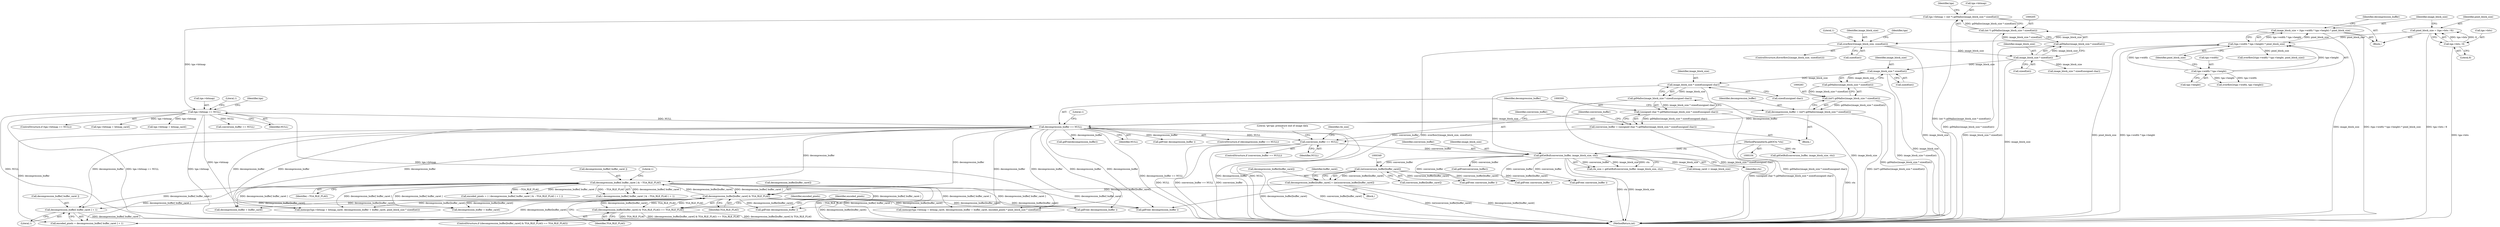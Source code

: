 digraph "0_libgd_fb0e0cce0b9f25389ab56604c3547351617e1415@array" {
"1000438" [label="(Call,decompression_buffer[ buffer_caret ] + 1)"];
"1000290" [label="(Call,decompression_buffer == NULL)"];
"1000280" [label="(Call,decompression_buffer = (int*) gdMalloc(image_block_size * sizeof(int)))"];
"1000282" [label="(Call,(int*) gdMalloc(image_block_size * sizeof(int)))"];
"1000284" [label="(Call,gdMalloc(image_block_size * sizeof(int)))"];
"1000285" [label="(Call,image_block_size * sizeof(int))"];
"1000207" [label="(Call,image_block_size * sizeof(int))"];
"1000177" [label="(Call,overflow2(image_block_size, sizeof(int)))"];
"1000117" [label="(Call,image_block_size = (tga->width * tga->height) * pixel_block_size)"];
"1000119" [label="(Call,(tga->width * tga->height) * pixel_block_size)"];
"1000120" [label="(Call,tga->width * tga->height)"];
"1000109" [label="(Call,pixel_block_size = (tga->bits / 8))"];
"1000111" [label="(Call,tga->bits / 8)"];
"1000212" [label="(Call,tga->bitmap == NULL)"];
"1000200" [label="(Call,tga->bitmap = (int *) gdMalloc(image_block_size * sizeof(int)))"];
"1000204" [label="(Call,(int *) gdMalloc(image_block_size * sizeof(int)))"];
"1000206" [label="(Call,gdMalloc(image_block_size * sizeof(int)))"];
"1000375" [label="(Call,decompression_buffer[ buffer_caret ] & ~TGA_RLE_FLAG)"];
"1000365" [label="(Call,decompression_buffer[buffer_caret] & TGA_RLE_FLAG)"];
"1000344" [label="(Call,decompression_buffer[buffer_caret] = (int)conversion_buffer[buffer_caret])"];
"1000348" [label="(Call,(int)conversion_buffer[buffer_caret])"];
"1000320" [label="(Call,gdGetBuf(conversion_buffer, image_block_size, ctx))"];
"1000307" [label="(Call,conversion_buffer == NULL)"];
"1000297" [label="(Call,conversion_buffer = (unsigned char *) gdMalloc(image_block_size * sizeof(unsigned char)))"];
"1000299" [label="(Call,(unsigned char *) gdMalloc(image_block_size * sizeof(unsigned char)))"];
"1000301" [label="(Call,gdMalloc(image_block_size * sizeof(unsigned char)))"];
"1000302" [label="(Call,image_block_size * sizeof(unsigned char))"];
"1000105" [label="(MethodParameterIn,gdIOCtx *ctx)"];
"1000364" [label="(Call,(decompression_buffer[buffer_caret] & TGA_RLE_FLAG) == TGA_RLE_FLAG)"];
"1000331" [label="(Call,gdFree(decompression_buffer))"];
"1000105" [label="(MethodParameterIn,gdIOCtx *ctx)"];
"1000363" [label="(ControlStructure,if ((decompression_buffer[buffer_caret] & TGA_RLE_FLAG) == TGA_RLE_FLAG))"];
"1000374" [label="(Call,( decompression_buffer[ buffer_caret ] & ~TGA_RLE_FLAG ) + 1)"];
"1000354" [label="(Identifier,buffer_caret)"];
"1000124" [label="(Call,tga->height)"];
"1000439" [label="(Call,decompression_buffer[ buffer_caret ])"];
"1000184" [label="(Literal,1)"];
"1000370" [label="(Identifier,TGA_RLE_FLAG)"];
"1000107" [label="(Block,)"];
"1000470" [label="(Call,tga->bitmap + bitmap_caret)"];
"1000359" [label="(Call,bitmap_caret < image_block_size)"];
"1000127" [label="(Identifier,pixel_block_size)"];
"1000222" [label="(Identifier,tga)"];
"1000297" [label="(Call,conversion_buffer = (unsigned char *) gdMalloc(image_block_size * sizeof(unsigned char)))"];
"1000206" [label="(Call,gdMalloc(image_block_size * sizeof(int)))"];
"1000437" [label="(Identifier,encoded_pixels)"];
"1000303" [label="(Identifier,image_block_size)"];
"1000373" [label="(Identifier,encoded_pixels)"];
"1000296" [label="(Literal,1)"];
"1000375" [label="(Call,decompression_buffer[ buffer_caret ] & ~TGA_RLE_FLAG)"];
"1000416" [label="(Call,tga->bitmap + bitmap_caret)"];
"1000214" [label="(Identifier,tga)"];
"1000151" [label="(Call,overflow2(tga->width, tga->height))"];
"1000130" [label="(Identifier,decompression_buffer)"];
"1000176" [label="(ControlStructure,if(overflow2(image_block_size, sizeof(int))))"];
"1000348" [label="(Call,(int)conversion_buffer[buffer_caret])"];
"1000309" [label="(Identifier,NULL)"];
"1000380" [label="(Literal,1)"];
"1000209" [label="(Call,sizeof(int))"];
"1000464" [label="(Call,gdFree( conversion_buffer ))"];
"1000306" [label="(ControlStructure,if (conversion_buffer == NULL))"];
"1000323" [label="(Identifier,ctx)"];
"1000312" [label="(Literal,\"gd-tga: premature end of image data\n\")"];
"1000236" [label="(Call,conversion_buffer == NULL)"];
"1000177" [label="(Call,overflow2(image_block_size, sizeof(int)))"];
"1000421" [label="(Call,decompression_buffer + buffer_caret)"];
"1000231" [label="(Call,image_block_size * sizeof(unsigned char))"];
"1000282" [label="(Call,(int*) gdMalloc(image_block_size * sizeof(int)))"];
"1000285" [label="(Call,image_block_size * sizeof(int))"];
"1000213" [label="(Call,tga->bitmap)"];
"1000438" [label="(Call,decompression_buffer[ buffer_caret ] + 1)"];
"1000344" [label="(Call,decompression_buffer[buffer_caret] = (int)conversion_buffer[buffer_caret])"];
"1000469" [label="(Call,memcpy(tga->bitmap + bitmap_caret, decompression_buffer + buffer_caret, encoded_pixels * pixel_block_size * sizeof(int)))"];
"1000204" [label="(Call,(int *) gdMalloc(image_block_size * sizeof(int)))"];
"1000372" [label="(Call,encoded_pixels = ( ( decompression_buffer[ buffer_caret ] & ~TGA_RLE_FLAG ) + 1 ))"];
"1000119" [label="(Call,(tga->width * tga->height) * pixel_block_size)"];
"1000308" [label="(Identifier,conversion_buffer)"];
"1000219" [label="(Literal,1)"];
"1000501" [label="(MethodReturn,int)"];
"1000329" [label="(Call,gdFree(conversion_buffer))"];
"1000436" [label="(Call,encoded_pixels = decompression_buffer[ buffer_caret ] + 1)"];
"1000307" [label="(Call,conversion_buffer == NULL)"];
"1000212" [label="(Call,tga->bitmap == NULL)"];
"1000304" [label="(Call,sizeof(unsigned char))"];
"1000475" [label="(Call,decompression_buffer + buffer_caret)"];
"1000369" [label="(Identifier,TGA_RLE_FLAG)"];
"1000302" [label="(Call,image_block_size * sizeof(unsigned char))"];
"1000121" [label="(Call,tga->width)"];
"1000350" [label="(Call,conversion_buffer[buffer_caret])"];
"1000120" [label="(Call,tga->width * tga->height)"];
"1000208" [label="(Identifier,image_block_size)"];
"1000224" [label="(Block,)"];
"1000112" [label="(Call,tga->bits)"];
"1000379" [label="(Identifier,~TGA_RLE_FLAG)"];
"1000345" [label="(Call,decompression_buffer[buffer_caret])"];
"1000298" [label="(Identifier,conversion_buffer)"];
"1000207" [label="(Call,image_block_size * sizeof(int))"];
"1000110" [label="(Identifier,pixel_block_size)"];
"1000319" [label="(Identifier,rle_size)"];
"1000494" [label="(Call,gdFree( decompression_buffer ))"];
"1000398" [label="(Call,gdFree( decompression_buffer ))"];
"1000462" [label="(Call,gdFree( decompression_buffer ))"];
"1000245" [label="(Call,gdGetBuf(conversion_buffer, image_block_size, ctx))"];
"1000415" [label="(Call,memcpy(tga->bitmap + bitmap_caret, decompression_buffer + buffer_caret, pixel_block_size * sizeof(int)))"];
"1000442" [label="(Literal,1)"];
"1000299" [label="(Call,(unsigned char *) gdMalloc(image_block_size * sizeof(unsigned char)))"];
"1000284" [label="(Call,gdMalloc(image_block_size * sizeof(int)))"];
"1000200" [label="(Call,tga->bitmap = (int *) gdMalloc(image_block_size * sizeof(int)))"];
"1000201" [label="(Call,tga->bitmap)"];
"1000179" [label="(Call,sizeof(int))"];
"1000301" [label="(Call,gdMalloc(image_block_size * sizeof(unsigned char)))"];
"1000178" [label="(Identifier,image_block_size)"];
"1000343" [label="(Block,)"];
"1000290" [label="(Call,decompression_buffer == NULL)"];
"1000163" [label="(Call,overflow2(tga->width * tga->height, pixel_block_size))"];
"1000320" [label="(Call,gdGetBuf(conversion_buffer, image_block_size, ctx))"];
"1000118" [label="(Identifier,image_block_size)"];
"1000281" [label="(Identifier,decompression_buffer)"];
"1000496" [label="(Call,gdFree( conversion_buffer ))"];
"1000318" [label="(Call,rle_size = gdGetBuf(conversion_buffer, image_block_size, ctx))"];
"1000286" [label="(Identifier,image_block_size)"];
"1000216" [label="(Identifier,NULL)"];
"1000364" [label="(Call,(decompression_buffer[buffer_caret] & TGA_RLE_FLAG) == TGA_RLE_FLAG)"];
"1000291" [label="(Identifier,decompression_buffer)"];
"1000287" [label="(Call,sizeof(int))"];
"1000280" [label="(Call,decompression_buffer = (int*) gdMalloc(image_block_size * sizeof(int)))"];
"1000376" [label="(Call,decompression_buffer[ buffer_caret ])"];
"1000117" [label="(Call,image_block_size = (tga->width * tga->height) * pixel_block_size)"];
"1000366" [label="(Call,decompression_buffer[buffer_caret])"];
"1000109" [label="(Call,pixel_block_size = (tga->bits / 8))"];
"1000400" [label="(Call,gdFree( conversion_buffer ))"];
"1000292" [label="(Identifier,NULL)"];
"1000321" [label="(Identifier,conversion_buffer)"];
"1000211" [label="(ControlStructure,if (tga->bitmap == NULL))"];
"1000365" [label="(Call,decompression_buffer[buffer_caret] & TGA_RLE_FLAG)"];
"1000115" [label="(Literal,8)"];
"1000313" [label="(Call,gdFree( decompression_buffer ))"];
"1000111" [label="(Call,tga->bits / 8)"];
"1000322" [label="(Identifier,image_block_size)"];
"1000289" [label="(ControlStructure,if (decompression_buffer == NULL))"];
"1000189" [label="(Identifier,tga)"];
"1000438" -> "1000436"  [label="AST: "];
"1000438" -> "1000442"  [label="CFG: "];
"1000439" -> "1000438"  [label="AST: "];
"1000442" -> "1000438"  [label="AST: "];
"1000436" -> "1000438"  [label="CFG: "];
"1000438" -> "1000501"  [label="DDG: decompression_buffer[ buffer_caret ]"];
"1000290" -> "1000438"  [label="DDG: decompression_buffer"];
"1000375" -> "1000438"  [label="DDG: decompression_buffer[ buffer_caret ]"];
"1000365" -> "1000438"  [label="DDG: decompression_buffer[buffer_caret]"];
"1000290" -> "1000289"  [label="AST: "];
"1000290" -> "1000292"  [label="CFG: "];
"1000291" -> "1000290"  [label="AST: "];
"1000292" -> "1000290"  [label="AST: "];
"1000296" -> "1000290"  [label="CFG: "];
"1000298" -> "1000290"  [label="CFG: "];
"1000290" -> "1000501"  [label="DDG: decompression_buffer"];
"1000290" -> "1000501"  [label="DDG: NULL"];
"1000290" -> "1000501"  [label="DDG: decompression_buffer == NULL"];
"1000280" -> "1000290"  [label="DDG: decompression_buffer"];
"1000212" -> "1000290"  [label="DDG: NULL"];
"1000290" -> "1000307"  [label="DDG: NULL"];
"1000290" -> "1000313"  [label="DDG: decompression_buffer"];
"1000290" -> "1000331"  [label="DDG: decompression_buffer"];
"1000290" -> "1000365"  [label="DDG: decompression_buffer"];
"1000290" -> "1000375"  [label="DDG: decompression_buffer"];
"1000290" -> "1000398"  [label="DDG: decompression_buffer"];
"1000290" -> "1000415"  [label="DDG: decompression_buffer"];
"1000290" -> "1000421"  [label="DDG: decompression_buffer"];
"1000290" -> "1000436"  [label="DDG: decompression_buffer"];
"1000290" -> "1000462"  [label="DDG: decompression_buffer"];
"1000290" -> "1000469"  [label="DDG: decompression_buffer"];
"1000290" -> "1000475"  [label="DDG: decompression_buffer"];
"1000290" -> "1000494"  [label="DDG: decompression_buffer"];
"1000280" -> "1000224"  [label="AST: "];
"1000280" -> "1000282"  [label="CFG: "];
"1000281" -> "1000280"  [label="AST: "];
"1000282" -> "1000280"  [label="AST: "];
"1000291" -> "1000280"  [label="CFG: "];
"1000280" -> "1000501"  [label="DDG: (int*) gdMalloc(image_block_size * sizeof(int))"];
"1000282" -> "1000280"  [label="DDG: gdMalloc(image_block_size * sizeof(int))"];
"1000282" -> "1000284"  [label="CFG: "];
"1000283" -> "1000282"  [label="AST: "];
"1000284" -> "1000282"  [label="AST: "];
"1000282" -> "1000501"  [label="DDG: gdMalloc(image_block_size * sizeof(int))"];
"1000284" -> "1000282"  [label="DDG: image_block_size * sizeof(int)"];
"1000284" -> "1000285"  [label="CFG: "];
"1000285" -> "1000284"  [label="AST: "];
"1000284" -> "1000501"  [label="DDG: image_block_size * sizeof(int)"];
"1000285" -> "1000284"  [label="DDG: image_block_size"];
"1000285" -> "1000287"  [label="CFG: "];
"1000286" -> "1000285"  [label="AST: "];
"1000287" -> "1000285"  [label="AST: "];
"1000285" -> "1000501"  [label="DDG: image_block_size"];
"1000207" -> "1000285"  [label="DDG: image_block_size"];
"1000285" -> "1000302"  [label="DDG: image_block_size"];
"1000207" -> "1000206"  [label="AST: "];
"1000207" -> "1000209"  [label="CFG: "];
"1000208" -> "1000207"  [label="AST: "];
"1000209" -> "1000207"  [label="AST: "];
"1000206" -> "1000207"  [label="CFG: "];
"1000207" -> "1000501"  [label="DDG: image_block_size"];
"1000207" -> "1000206"  [label="DDG: image_block_size"];
"1000177" -> "1000207"  [label="DDG: image_block_size"];
"1000207" -> "1000231"  [label="DDG: image_block_size"];
"1000177" -> "1000176"  [label="AST: "];
"1000177" -> "1000179"  [label="CFG: "];
"1000178" -> "1000177"  [label="AST: "];
"1000179" -> "1000177"  [label="AST: "];
"1000184" -> "1000177"  [label="CFG: "];
"1000189" -> "1000177"  [label="CFG: "];
"1000177" -> "1000501"  [label="DDG: image_block_size"];
"1000177" -> "1000501"  [label="DDG: overflow2(image_block_size, sizeof(int))"];
"1000117" -> "1000177"  [label="DDG: image_block_size"];
"1000117" -> "1000107"  [label="AST: "];
"1000117" -> "1000119"  [label="CFG: "];
"1000118" -> "1000117"  [label="AST: "];
"1000119" -> "1000117"  [label="AST: "];
"1000130" -> "1000117"  [label="CFG: "];
"1000117" -> "1000501"  [label="DDG: image_block_size"];
"1000117" -> "1000501"  [label="DDG: (tga->width * tga->height) * pixel_block_size"];
"1000119" -> "1000117"  [label="DDG: tga->width * tga->height"];
"1000119" -> "1000117"  [label="DDG: pixel_block_size"];
"1000119" -> "1000127"  [label="CFG: "];
"1000120" -> "1000119"  [label="AST: "];
"1000127" -> "1000119"  [label="AST: "];
"1000119" -> "1000501"  [label="DDG: pixel_block_size"];
"1000119" -> "1000501"  [label="DDG: tga->width * tga->height"];
"1000120" -> "1000119"  [label="DDG: tga->width"];
"1000120" -> "1000119"  [label="DDG: tga->height"];
"1000109" -> "1000119"  [label="DDG: pixel_block_size"];
"1000119" -> "1000163"  [label="DDG: pixel_block_size"];
"1000120" -> "1000124"  [label="CFG: "];
"1000121" -> "1000120"  [label="AST: "];
"1000124" -> "1000120"  [label="AST: "];
"1000127" -> "1000120"  [label="CFG: "];
"1000120" -> "1000151"  [label="DDG: tga->width"];
"1000120" -> "1000151"  [label="DDG: tga->height"];
"1000109" -> "1000107"  [label="AST: "];
"1000109" -> "1000111"  [label="CFG: "];
"1000110" -> "1000109"  [label="AST: "];
"1000111" -> "1000109"  [label="AST: "];
"1000118" -> "1000109"  [label="CFG: "];
"1000109" -> "1000501"  [label="DDG: tga->bits / 8"];
"1000111" -> "1000109"  [label="DDG: tga->bits"];
"1000111" -> "1000109"  [label="DDG: 8"];
"1000111" -> "1000115"  [label="CFG: "];
"1000112" -> "1000111"  [label="AST: "];
"1000115" -> "1000111"  [label="AST: "];
"1000111" -> "1000501"  [label="DDG: tga->bits"];
"1000212" -> "1000211"  [label="AST: "];
"1000212" -> "1000216"  [label="CFG: "];
"1000213" -> "1000212"  [label="AST: "];
"1000216" -> "1000212"  [label="AST: "];
"1000219" -> "1000212"  [label="CFG: "];
"1000222" -> "1000212"  [label="CFG: "];
"1000212" -> "1000501"  [label="DDG: NULL"];
"1000212" -> "1000501"  [label="DDG: tga->bitmap == NULL"];
"1000212" -> "1000501"  [label="DDG: tga->bitmap"];
"1000200" -> "1000212"  [label="DDG: tga->bitmap"];
"1000212" -> "1000236"  [label="DDG: NULL"];
"1000212" -> "1000415"  [label="DDG: tga->bitmap"];
"1000212" -> "1000416"  [label="DDG: tga->bitmap"];
"1000212" -> "1000469"  [label="DDG: tga->bitmap"];
"1000212" -> "1000470"  [label="DDG: tga->bitmap"];
"1000200" -> "1000107"  [label="AST: "];
"1000200" -> "1000204"  [label="CFG: "];
"1000201" -> "1000200"  [label="AST: "];
"1000204" -> "1000200"  [label="AST: "];
"1000214" -> "1000200"  [label="CFG: "];
"1000200" -> "1000501"  [label="DDG: (int *) gdMalloc(image_block_size * sizeof(int))"];
"1000204" -> "1000200"  [label="DDG: gdMalloc(image_block_size * sizeof(int))"];
"1000204" -> "1000206"  [label="CFG: "];
"1000205" -> "1000204"  [label="AST: "];
"1000206" -> "1000204"  [label="AST: "];
"1000204" -> "1000501"  [label="DDG: gdMalloc(image_block_size * sizeof(int))"];
"1000206" -> "1000204"  [label="DDG: image_block_size * sizeof(int)"];
"1000206" -> "1000501"  [label="DDG: image_block_size * sizeof(int)"];
"1000375" -> "1000374"  [label="AST: "];
"1000375" -> "1000379"  [label="CFG: "];
"1000376" -> "1000375"  [label="AST: "];
"1000379" -> "1000375"  [label="AST: "];
"1000380" -> "1000375"  [label="CFG: "];
"1000375" -> "1000501"  [label="DDG: decompression_buffer[ buffer_caret ]"];
"1000375" -> "1000501"  [label="DDG: ~TGA_RLE_FLAG"];
"1000375" -> "1000365"  [label="DDG: decompression_buffer[ buffer_caret ]"];
"1000375" -> "1000372"  [label="DDG: decompression_buffer[ buffer_caret ]"];
"1000375" -> "1000372"  [label="DDG: ~TGA_RLE_FLAG"];
"1000375" -> "1000374"  [label="DDG: decompression_buffer[ buffer_caret ]"];
"1000375" -> "1000374"  [label="DDG: ~TGA_RLE_FLAG"];
"1000365" -> "1000375"  [label="DDG: decompression_buffer[buffer_caret]"];
"1000375" -> "1000398"  [label="DDG: decompression_buffer[ buffer_caret ]"];
"1000375" -> "1000415"  [label="DDG: decompression_buffer[ buffer_caret ]"];
"1000375" -> "1000421"  [label="DDG: decompression_buffer[ buffer_caret ]"];
"1000375" -> "1000436"  [label="DDG: decompression_buffer[ buffer_caret ]"];
"1000375" -> "1000462"  [label="DDG: decompression_buffer[ buffer_caret ]"];
"1000375" -> "1000469"  [label="DDG: decompression_buffer[ buffer_caret ]"];
"1000375" -> "1000475"  [label="DDG: decompression_buffer[ buffer_caret ]"];
"1000375" -> "1000494"  [label="DDG: decompression_buffer[ buffer_caret ]"];
"1000365" -> "1000364"  [label="AST: "];
"1000365" -> "1000369"  [label="CFG: "];
"1000366" -> "1000365"  [label="AST: "];
"1000369" -> "1000365"  [label="AST: "];
"1000370" -> "1000365"  [label="CFG: "];
"1000365" -> "1000501"  [label="DDG: decompression_buffer[buffer_caret]"];
"1000365" -> "1000364"  [label="DDG: decompression_buffer[buffer_caret]"];
"1000365" -> "1000364"  [label="DDG: TGA_RLE_FLAG"];
"1000344" -> "1000365"  [label="DDG: decompression_buffer[buffer_caret]"];
"1000364" -> "1000365"  [label="DDG: TGA_RLE_FLAG"];
"1000365" -> "1000398"  [label="DDG: decompression_buffer[buffer_caret]"];
"1000365" -> "1000415"  [label="DDG: decompression_buffer[buffer_caret]"];
"1000365" -> "1000421"  [label="DDG: decompression_buffer[buffer_caret]"];
"1000365" -> "1000436"  [label="DDG: decompression_buffer[buffer_caret]"];
"1000365" -> "1000462"  [label="DDG: decompression_buffer[buffer_caret]"];
"1000365" -> "1000469"  [label="DDG: decompression_buffer[buffer_caret]"];
"1000365" -> "1000475"  [label="DDG: decompression_buffer[buffer_caret]"];
"1000365" -> "1000494"  [label="DDG: decompression_buffer[buffer_caret]"];
"1000344" -> "1000343"  [label="AST: "];
"1000344" -> "1000348"  [label="CFG: "];
"1000345" -> "1000344"  [label="AST: "];
"1000348" -> "1000344"  [label="AST: "];
"1000354" -> "1000344"  [label="CFG: "];
"1000344" -> "1000501"  [label="DDG: (int)conversion_buffer[buffer_caret]"];
"1000344" -> "1000501"  [label="DDG: decompression_buffer[buffer_caret]"];
"1000348" -> "1000344"  [label="DDG: conversion_buffer[buffer_caret]"];
"1000344" -> "1000494"  [label="DDG: decompression_buffer[buffer_caret]"];
"1000348" -> "1000350"  [label="CFG: "];
"1000349" -> "1000348"  [label="AST: "];
"1000350" -> "1000348"  [label="AST: "];
"1000348" -> "1000501"  [label="DDG: conversion_buffer[buffer_caret]"];
"1000320" -> "1000348"  [label="DDG: conversion_buffer"];
"1000348" -> "1000400"  [label="DDG: conversion_buffer[buffer_caret]"];
"1000348" -> "1000464"  [label="DDG: conversion_buffer[buffer_caret]"];
"1000348" -> "1000496"  [label="DDG: conversion_buffer[buffer_caret]"];
"1000320" -> "1000318"  [label="AST: "];
"1000320" -> "1000323"  [label="CFG: "];
"1000321" -> "1000320"  [label="AST: "];
"1000322" -> "1000320"  [label="AST: "];
"1000323" -> "1000320"  [label="AST: "];
"1000318" -> "1000320"  [label="CFG: "];
"1000320" -> "1000501"  [label="DDG: image_block_size"];
"1000320" -> "1000501"  [label="DDG: ctx"];
"1000320" -> "1000318"  [label="DDG: conversion_buffer"];
"1000320" -> "1000318"  [label="DDG: image_block_size"];
"1000320" -> "1000318"  [label="DDG: ctx"];
"1000307" -> "1000320"  [label="DDG: conversion_buffer"];
"1000302" -> "1000320"  [label="DDG: image_block_size"];
"1000105" -> "1000320"  [label="DDG: ctx"];
"1000320" -> "1000329"  [label="DDG: conversion_buffer"];
"1000320" -> "1000359"  [label="DDG: image_block_size"];
"1000320" -> "1000400"  [label="DDG: conversion_buffer"];
"1000320" -> "1000464"  [label="DDG: conversion_buffer"];
"1000320" -> "1000496"  [label="DDG: conversion_buffer"];
"1000307" -> "1000306"  [label="AST: "];
"1000307" -> "1000309"  [label="CFG: "];
"1000308" -> "1000307"  [label="AST: "];
"1000309" -> "1000307"  [label="AST: "];
"1000312" -> "1000307"  [label="CFG: "];
"1000319" -> "1000307"  [label="CFG: "];
"1000307" -> "1000501"  [label="DDG: NULL"];
"1000307" -> "1000501"  [label="DDG: conversion_buffer == NULL"];
"1000307" -> "1000501"  [label="DDG: conversion_buffer"];
"1000297" -> "1000307"  [label="DDG: conversion_buffer"];
"1000297" -> "1000224"  [label="AST: "];
"1000297" -> "1000299"  [label="CFG: "];
"1000298" -> "1000297"  [label="AST: "];
"1000299" -> "1000297"  [label="AST: "];
"1000308" -> "1000297"  [label="CFG: "];
"1000297" -> "1000501"  [label="DDG: (unsigned char *) gdMalloc(image_block_size * sizeof(unsigned char))"];
"1000299" -> "1000297"  [label="DDG: gdMalloc(image_block_size * sizeof(unsigned char))"];
"1000299" -> "1000301"  [label="CFG: "];
"1000300" -> "1000299"  [label="AST: "];
"1000301" -> "1000299"  [label="AST: "];
"1000299" -> "1000501"  [label="DDG: gdMalloc(image_block_size * sizeof(unsigned char))"];
"1000301" -> "1000299"  [label="DDG: image_block_size * sizeof(unsigned char)"];
"1000301" -> "1000302"  [label="CFG: "];
"1000302" -> "1000301"  [label="AST: "];
"1000301" -> "1000501"  [label="DDG: image_block_size * sizeof(unsigned char)"];
"1000302" -> "1000301"  [label="DDG: image_block_size"];
"1000302" -> "1000304"  [label="CFG: "];
"1000303" -> "1000302"  [label="AST: "];
"1000304" -> "1000302"  [label="AST: "];
"1000302" -> "1000501"  [label="DDG: image_block_size"];
"1000105" -> "1000104"  [label="AST: "];
"1000105" -> "1000501"  [label="DDG: ctx"];
"1000105" -> "1000245"  [label="DDG: ctx"];
"1000364" -> "1000363"  [label="AST: "];
"1000364" -> "1000370"  [label="CFG: "];
"1000370" -> "1000364"  [label="AST: "];
"1000373" -> "1000364"  [label="CFG: "];
"1000437" -> "1000364"  [label="CFG: "];
"1000364" -> "1000501"  [label="DDG: decompression_buffer[buffer_caret] & TGA_RLE_FLAG"];
"1000364" -> "1000501"  [label="DDG: TGA_RLE_FLAG"];
"1000364" -> "1000501"  [label="DDG: (decompression_buffer[buffer_caret] & TGA_RLE_FLAG) == TGA_RLE_FLAG"];
}
